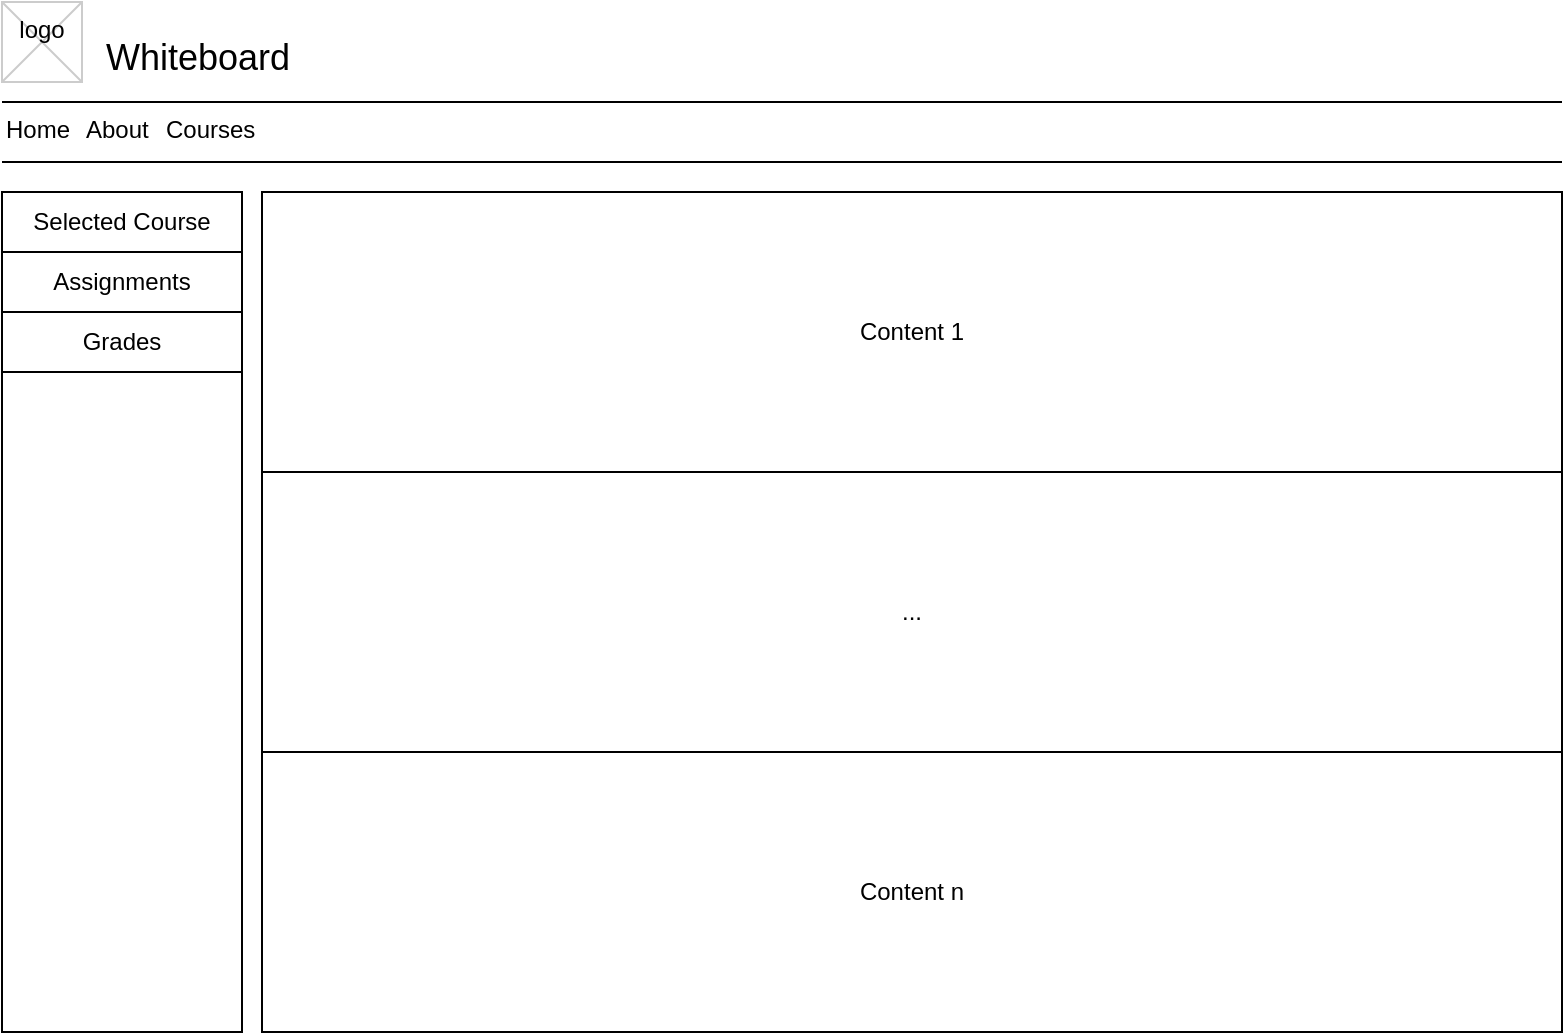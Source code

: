 <mxfile version="14.6.13" type="device"><diagram name="Page-1" id="f1b7ffb7-ca1e-a977-7cf5-a751b3c06c05"><mxGraphModel dx="952" dy="553" grid="1" gridSize="10" guides="1" tooltips="1" connect="1" arrows="1" fold="1" page="1" pageScale="1" pageWidth="826" pageHeight="1169" background="#ffffff" math="0" shadow="0"><root><mxCell id="0"/><mxCell id="1" parent="0"/><mxCell id="qxrs7QlFkI-a-FWPAu_6-67" value="" style="rounded=0;whiteSpace=wrap;html=1;" parent="1" vertex="1"><mxGeometry x="20" y="110" width="120" height="420" as="geometry"/></mxCell><mxCell id="qxrs7QlFkI-a-FWPAu_6-72" value="Selected Course" style="rounded=0;whiteSpace=wrap;html=1;" parent="1" vertex="1"><mxGeometry x="20" y="110" width="120" height="30" as="geometry"/></mxCell><mxCell id="2" value="Whiteboard" style="text;spacingTop=-5;fontSize=18;fontStyle=0" parent="1" vertex="1"><mxGeometry x="70" y="30" width="230" height="20" as="geometry"/></mxCell><mxCell id="3" value="" style="line;strokeWidth=1" parent="1" vertex="1"><mxGeometry x="20" y="60" width="780" height="10" as="geometry"/></mxCell><mxCell id="4" value="" style="line;strokeWidth=1" parent="1" vertex="1"><mxGeometry x="20" y="90" width="780" height="10" as="geometry"/></mxCell><mxCell id="5" value="Home" style="text;spacingTop=-5;" parent="1" vertex="1"><mxGeometry x="20" y="70.0" width="30" height="20" as="geometry"/></mxCell><mxCell id="6" value="About" style="text;spacingTop=-5;" parent="1" vertex="1"><mxGeometry x="60.0" y="70.0" width="30" height="20" as="geometry"/></mxCell><mxCell id="20" value="" style="verticalLabelPosition=bottom;verticalAlign=top;strokeWidth=1;shape=mxgraph.mockup.graphics.iconGrid;strokeColor=#CCCCCC;gridSize=1,1;" parent="1" vertex="1"><mxGeometry x="20" y="15" width="40" height="40" as="geometry"/></mxCell><mxCell id="21" value="logo" style="text;spacingTop=-5;align=center" parent="1" vertex="1"><mxGeometry x="20" y="20" width="40" height="40" as="geometry"/></mxCell><mxCell id="qxrs7QlFkI-a-FWPAu_6-65" value="Courses" style="text;spacingTop=-5;" parent="1" vertex="1"><mxGeometry x="100.0" y="70.0" width="30" height="20" as="geometry"/></mxCell><mxCell id="qxrs7QlFkI-a-FWPAu_6-73" value="Assignments" style="rounded=0;whiteSpace=wrap;html=1;" parent="1" vertex="1"><mxGeometry x="20" y="140" width="120" height="30" as="geometry"/></mxCell><mxCell id="qxrs7QlFkI-a-FWPAu_6-74" value="Grades" style="rounded=0;whiteSpace=wrap;html=1;" parent="1" vertex="1"><mxGeometry x="20" y="170" width="120" height="30" as="geometry"/></mxCell><mxCell id="qxrs7QlFkI-a-FWPAu_6-75" value="" style="rounded=0;whiteSpace=wrap;html=1;" parent="1" vertex="1"><mxGeometry x="150" y="110" width="650" height="420" as="geometry"/></mxCell><mxCell id="qxrs7QlFkI-a-FWPAu_6-76" value="Content 1" style="rounded=0;whiteSpace=wrap;html=1;" parent="1" vertex="1"><mxGeometry x="150" y="110" width="650" height="140" as="geometry"/></mxCell><mxCell id="qxrs7QlFkI-a-FWPAu_6-77" value="..." style="rounded=0;whiteSpace=wrap;html=1;" parent="1" vertex="1"><mxGeometry x="150" y="250" width="650" height="140" as="geometry"/></mxCell><mxCell id="qxrs7QlFkI-a-FWPAu_6-78" value="Content n" style="rounded=0;whiteSpace=wrap;html=1;" parent="1" vertex="1"><mxGeometry x="150" y="390" width="650" height="140" as="geometry"/></mxCell></root></mxGraphModel></diagram></mxfile>